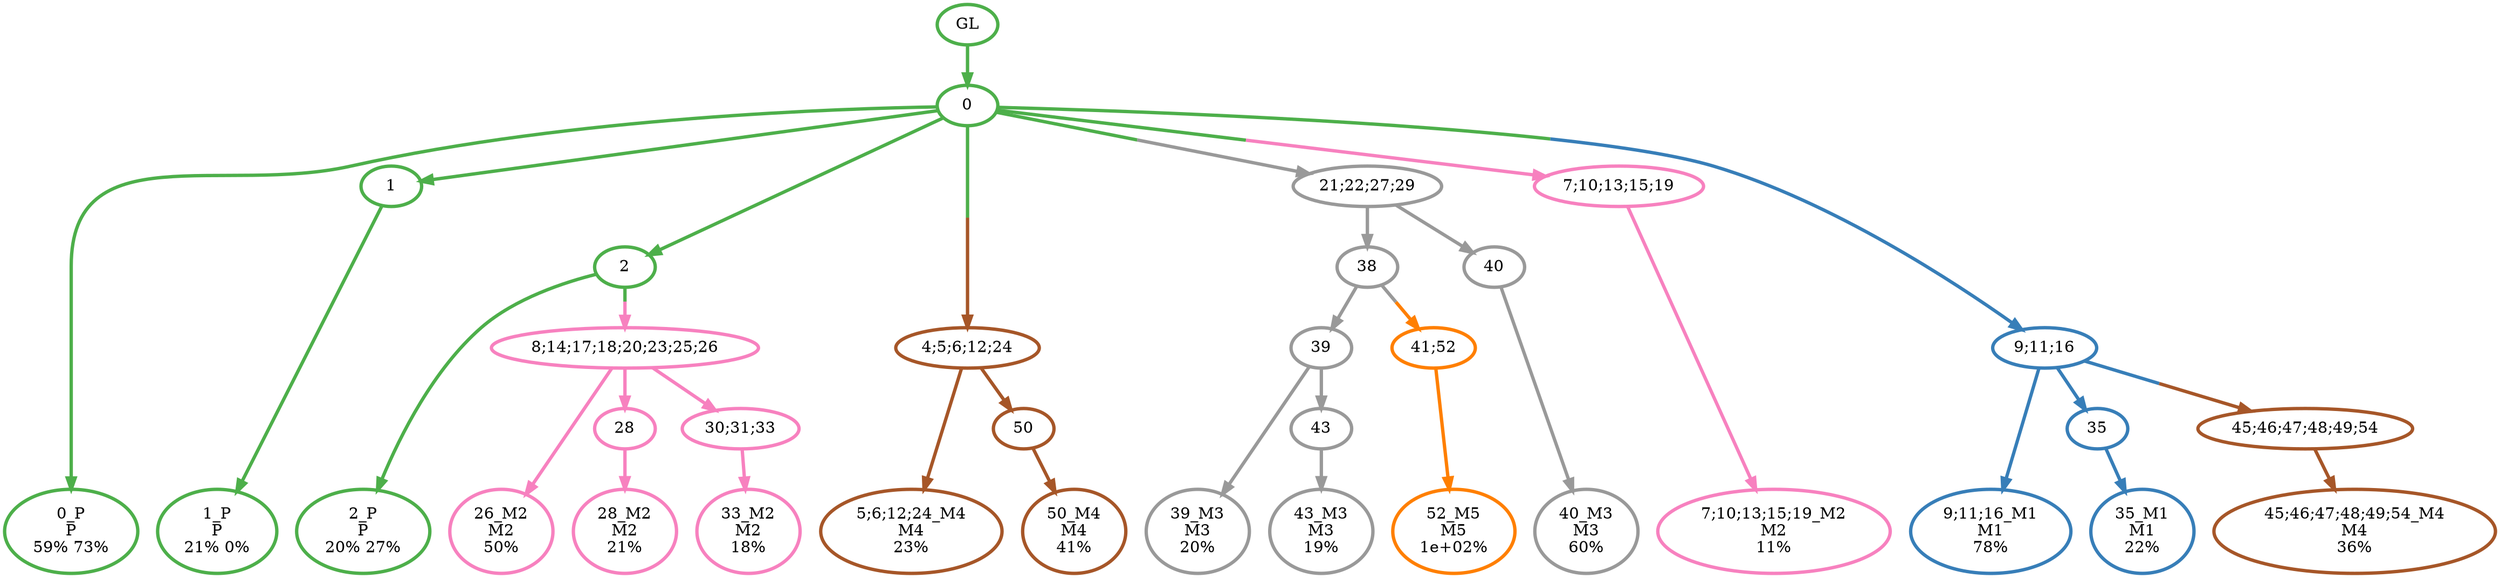 digraph T {
	{
		rank=same
		32 [penwidth=3,colorscheme=set19,color=3,label="0_P\nP\n59% 73%"]
		30 [penwidth=3,colorscheme=set19,color=3,label="1_P\nP\n21% 0%"]
		28 [penwidth=3,colorscheme=set19,color=3,label="2_P\nP\n20% 27%"]
		27 [penwidth=3,colorscheme=set19,color=2,label="9;11;16_M1\nM1\n78%"]
		25 [penwidth=3,colorscheme=set19,color=2,label="35_M1\nM1\n22%"]
		24 [penwidth=3,colorscheme=set19,color=8,label="26_M2\nM2\n50%"]
		22 [penwidth=3,colorscheme=set19,color=8,label="28_M2\nM2\n21%"]
		20 [penwidth=3,colorscheme=set19,color=8,label="33_M2\nM2\n18%"]
		19 [penwidth=3,colorscheme=set19,color=8,label="7;10;13;15;19_M2\nM2\n11%"]
		16 [penwidth=3,colorscheme=set19,color=9,label="39_M3\nM3\n20%"]
		14 [penwidth=3,colorscheme=set19,color=9,label="43_M3\nM3\n19%"]
		12 [penwidth=3,colorscheme=set19,color=9,label="40_M3\nM3\n60%"]
		11 [penwidth=3,colorscheme=set19,color=7,label="5;6;12;24_M4\nM4\n23%"]
		9 [penwidth=3,colorscheme=set19,color=7,label="50_M4\nM4\n41%"]
		8 [penwidth=3,colorscheme=set19,color=7,label="45;46;47;48;49;54_M4\nM4\n36%"]
		7 [penwidth=3,colorscheme=set19,color=5,label="52_M5\nM5\n1e+02%"]
	}
	34 [penwidth=3,colorscheme=set19,color=3,label="GL"]
	33 [penwidth=3,colorscheme=set19,color=3,label="0"]
	31 [penwidth=3,colorscheme=set19,color=3,label="1"]
	29 [penwidth=3,colorscheme=set19,color=3,label="2"]
	26 [penwidth=3,colorscheme=set19,color=2,label="35"]
	23 [penwidth=3,colorscheme=set19,color=8,label="28"]
	21 [penwidth=3,colorscheme=set19,color=8,label="30;31;33"]
	18 [penwidth=3,colorscheme=set19,color=9,label="38"]
	17 [penwidth=3,colorscheme=set19,color=9,label="39"]
	15 [penwidth=3,colorscheme=set19,color=9,label="43"]
	13 [penwidth=3,colorscheme=set19,color=9,label="40"]
	10 [penwidth=3,colorscheme=set19,color=7,label="50"]
	6 [penwidth=3,colorscheme=set19,color=5,label="41;52"]
	5 [penwidth=3,colorscheme=set19,color=7,label="45;46;47;48;49;54"]
	4 [penwidth=3,colorscheme=set19,color=7,label="4;5;6;12;24"]
	3 [penwidth=3,colorscheme=set19,color=9,label="21;22;27;29"]
	2 [penwidth=3,colorscheme=set19,color=8,label="7;10;13;15;19"]
	1 [penwidth=3,colorscheme=set19,color=8,label="8;14;17;18;20;23;25;26"]
	0 [penwidth=3,colorscheme=set19,color=2,label="9;11;16"]
	34 -> 33 [penwidth=3,colorscheme=set19,color=3]
	33 -> 32 [penwidth=3,colorscheme=set19,color=3]
	33 -> 31 [penwidth=3,colorscheme=set19,color=3]
	33 -> 29 [penwidth=3,colorscheme=set19,color=3]
	33 -> 4 [penwidth=3,colorscheme=set19,color="3;0.5:7"]
	33 -> 3 [penwidth=3,colorscheme=set19,color="3;0.5:9"]
	33 -> 2 [penwidth=3,colorscheme=set19,color="3;0.5:8"]
	33 -> 0 [penwidth=3,colorscheme=set19,color="3;0.5:2"]
	31 -> 30 [penwidth=3,colorscheme=set19,color=3]
	29 -> 28 [penwidth=3,colorscheme=set19,color=3]
	29 -> 1 [penwidth=3,colorscheme=set19,color="3;0.5:8"]
	26 -> 25 [penwidth=3,colorscheme=set19,color=2]
	23 -> 22 [penwidth=3,colorscheme=set19,color=8]
	21 -> 20 [penwidth=3,colorscheme=set19,color=8]
	18 -> 17 [penwidth=3,colorscheme=set19,color=9]
	18 -> 6 [penwidth=3,colorscheme=set19,color="9;0.5:5"]
	17 -> 16 [penwidth=3,colorscheme=set19,color=9]
	17 -> 15 [penwidth=3,colorscheme=set19,color=9]
	15 -> 14 [penwidth=3,colorscheme=set19,color=9]
	13 -> 12 [penwidth=3,colorscheme=set19,color=9]
	10 -> 9 [penwidth=3,colorscheme=set19,color=7]
	6 -> 7 [penwidth=3,colorscheme=set19,color=5]
	5 -> 8 [penwidth=3,colorscheme=set19,color=7]
	4 -> 11 [penwidth=3,colorscheme=set19,color=7]
	4 -> 10 [penwidth=3,colorscheme=set19,color=7]
	3 -> 18 [penwidth=3,colorscheme=set19,color=9]
	3 -> 13 [penwidth=3,colorscheme=set19,color=9]
	2 -> 19 [penwidth=3,colorscheme=set19,color=8]
	1 -> 24 [penwidth=3,colorscheme=set19,color=8]
	1 -> 23 [penwidth=3,colorscheme=set19,color=8]
	1 -> 21 [penwidth=3,colorscheme=set19,color=8]
	0 -> 27 [penwidth=3,colorscheme=set19,color=2]
	0 -> 26 [penwidth=3,colorscheme=set19,color=2]
	0 -> 5 [penwidth=3,colorscheme=set19,color="2;0.5:7"]
}
